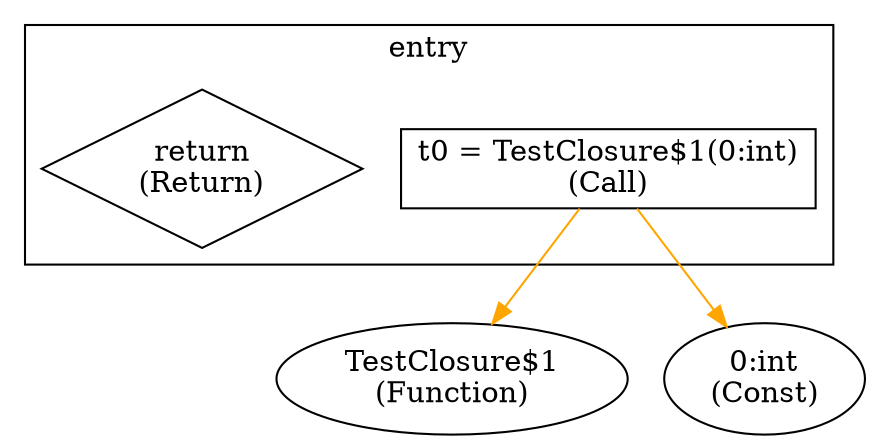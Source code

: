 digraph {
	subgraph cluster_0 {
		color=black;
		label="entry";
		"t0 = TestClosure$1(0:int)\n(Call)" [shape=rectangle];
		"return\n(Return)" [shape=diamond];
	}
	"t0 = TestClosure$1(0:int)\n(Call)" -> "TestClosure$1\n(Function)" [color=orange];
	"t0 = TestClosure$1(0:int)\n(Call)" -> "0:int\n(Const)" [color=orange];
}
